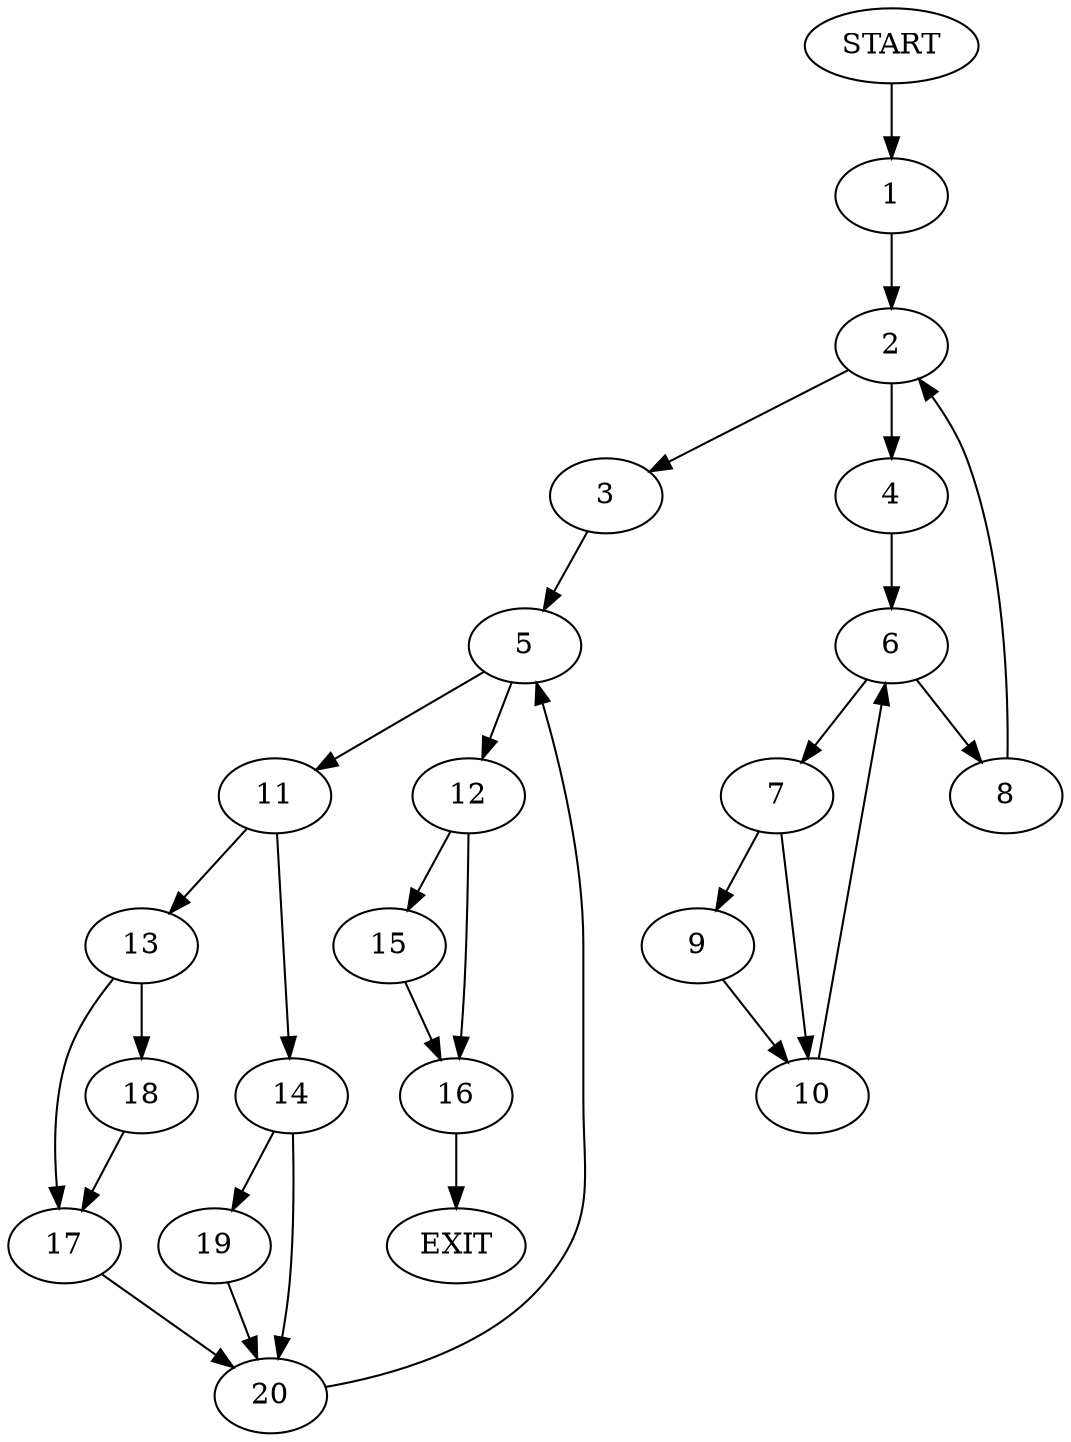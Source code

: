 digraph {
0 [label="START"]
21 [label="EXIT"]
0 -> 1
1 -> 2
2 -> 3
2 -> 4
3 -> 5
4 -> 6
6 -> 7
6 -> 8
7 -> 9
7 -> 10
8 -> 2
10 -> 6
9 -> 10
5 -> 11
5 -> 12
11 -> 13
11 -> 14
12 -> 15
12 -> 16
13 -> 17
13 -> 18
14 -> 19
14 -> 20
18 -> 17
17 -> 20
20 -> 5
19 -> 20
15 -> 16
16 -> 21
}

